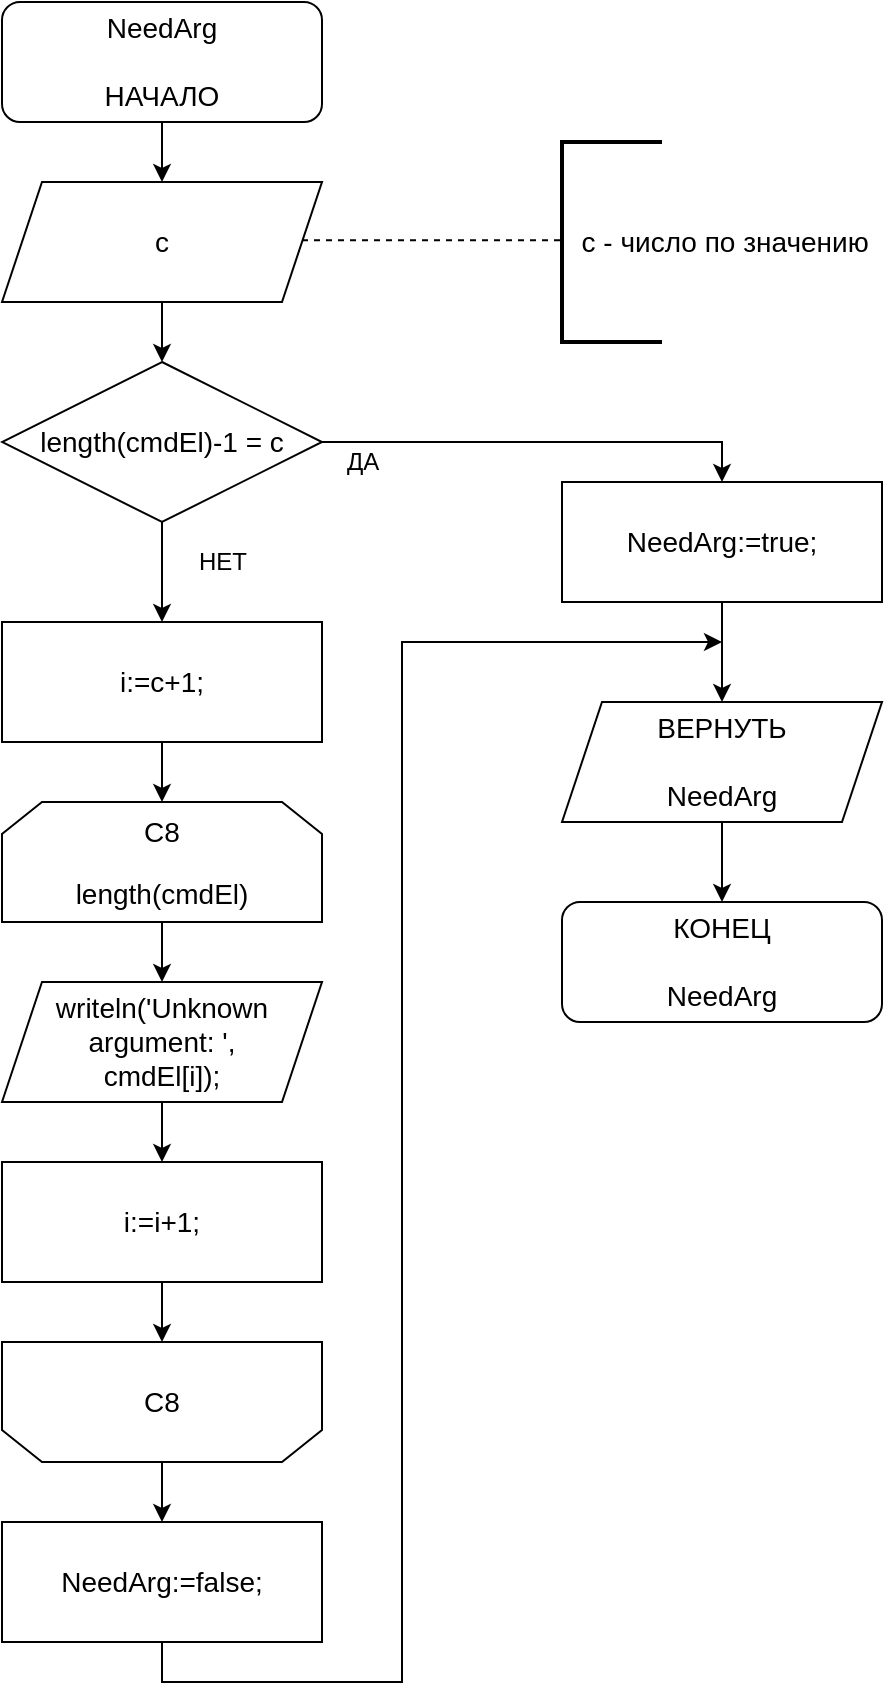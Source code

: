 <mxfile version="14.6.10" type="device"><diagram id="96orlEW-mCJXYNkqZgq1" name="Page-1"><mxGraphModel dx="1422" dy="705" grid="1" gridSize="10" guides="1" tooltips="1" connect="1" arrows="1" fold="1" page="1" pageScale="1" pageWidth="827" pageHeight="1169" math="0" shadow="0"><root><mxCell id="0"/><mxCell id="1" parent="0"/><mxCell id="Ie5iIuefQjDSops83lK0-5" style="edgeStyle=orthogonalEdgeStyle;rounded=0;orthogonalLoop=1;jettySize=auto;html=1;exitX=0.5;exitY=1;exitDx=0;exitDy=0;entryX=0.5;entryY=0;entryDx=0;entryDy=0;" edge="1" parent="1" source="Ie5iIuefQjDSops83lK0-1" target="Ie5iIuefQjDSops83lK0-2"><mxGeometry relative="1" as="geometry"/></mxCell><mxCell id="Ie5iIuefQjDSops83lK0-1" value="&lt;font style=&quot;font-size: 14px&quot;&gt;NeedArg&lt;br&gt;&lt;br&gt;НАЧАЛО&lt;/font&gt;" style="rounded=1;whiteSpace=wrap;html=1;" vertex="1" parent="1"><mxGeometry x="40" y="40" width="160" height="60" as="geometry"/></mxCell><mxCell id="Ie5iIuefQjDSops83lK0-7" style="edgeStyle=orthogonalEdgeStyle;rounded=0;orthogonalLoop=1;jettySize=auto;html=1;exitX=0.5;exitY=1;exitDx=0;exitDy=0;entryX=0.5;entryY=0;entryDx=0;entryDy=0;" edge="1" parent="1" source="Ie5iIuefQjDSops83lK0-2" target="Ie5iIuefQjDSops83lK0-6"><mxGeometry relative="1" as="geometry"/></mxCell><mxCell id="Ie5iIuefQjDSops83lK0-2" value="&lt;span style=&quot;font-size: 14px&quot;&gt;c&lt;/span&gt;" style="shape=parallelogram;perimeter=parallelogramPerimeter;whiteSpace=wrap;html=1;fixedSize=1;" vertex="1" parent="1"><mxGeometry x="40" y="130" width="160" height="60" as="geometry"/></mxCell><mxCell id="Ie5iIuefQjDSops83lK0-3" value="&lt;span style=&quot;font-size: 14px&quot;&gt;&amp;nbsp; c - число по значению&amp;nbsp;&lt;/span&gt;" style="strokeWidth=2;html=1;shape=mxgraph.flowchart.annotation_1;align=left;pointerEvents=1;" vertex="1" parent="1"><mxGeometry x="320" y="110" width="50" height="100" as="geometry"/></mxCell><mxCell id="Ie5iIuefQjDSops83lK0-4" value="" style="endArrow=none;dashed=1;html=1;rounded=0;edgeStyle=orthogonalEdgeStyle;" edge="1" parent="1"><mxGeometry width="50" height="50" relative="1" as="geometry"><mxPoint x="190" y="159.17" as="sourcePoint"/><mxPoint x="320" y="159.17" as="targetPoint"/></mxGeometry></mxCell><mxCell id="Ie5iIuefQjDSops83lK0-9" style="edgeStyle=orthogonalEdgeStyle;rounded=0;orthogonalLoop=1;jettySize=auto;html=1;exitX=0.5;exitY=1;exitDx=0;exitDy=0;entryX=0.5;entryY=0;entryDx=0;entryDy=0;" edge="1" parent="1" source="Ie5iIuefQjDSops83lK0-6" target="Ie5iIuefQjDSops83lK0-8"><mxGeometry relative="1" as="geometry"/></mxCell><mxCell id="Ie5iIuefQjDSops83lK0-25" style="edgeStyle=orthogonalEdgeStyle;rounded=0;orthogonalLoop=1;jettySize=auto;html=1;exitX=1;exitY=0.5;exitDx=0;exitDy=0;entryX=0.5;entryY=0;entryDx=0;entryDy=0;" edge="1" parent="1" source="Ie5iIuefQjDSops83lK0-6" target="Ie5iIuefQjDSops83lK0-24"><mxGeometry relative="1" as="geometry"/></mxCell><mxCell id="Ie5iIuefQjDSops83lK0-6" value="&lt;span style=&quot;font-size: 14px&quot;&gt;length(cmdEl)-1 = c&lt;/span&gt;" style="rhombus;whiteSpace=wrap;html=1;" vertex="1" parent="1"><mxGeometry x="40" y="220" width="160" height="80" as="geometry"/></mxCell><mxCell id="Ie5iIuefQjDSops83lK0-12" style="edgeStyle=orthogonalEdgeStyle;rounded=0;orthogonalLoop=1;jettySize=auto;html=1;exitX=0.5;exitY=1;exitDx=0;exitDy=0;entryX=0.5;entryY=0;entryDx=0;entryDy=0;" edge="1" parent="1" source="Ie5iIuefQjDSops83lK0-8" target="Ie5iIuefQjDSops83lK0-11"><mxGeometry relative="1" as="geometry"/></mxCell><mxCell id="Ie5iIuefQjDSops83lK0-8" value="&lt;font style=&quot;font-size: 14px&quot;&gt;i:=c+1;&lt;br&gt;&lt;/font&gt;" style="rounded=0;whiteSpace=wrap;html=1;" vertex="1" parent="1"><mxGeometry x="40" y="350" width="160" height="60" as="geometry"/></mxCell><mxCell id="Ie5iIuefQjDSops83lK0-10" value="НЕТ" style="text;html=1;align=center;verticalAlign=middle;resizable=0;points=[];autosize=1;strokeColor=none;" vertex="1" parent="1"><mxGeometry x="130" y="310" width="40" height="20" as="geometry"/></mxCell><mxCell id="Ie5iIuefQjDSops83lK0-14" style="edgeStyle=orthogonalEdgeStyle;rounded=0;orthogonalLoop=1;jettySize=auto;html=1;exitX=0.5;exitY=1;exitDx=0;exitDy=0;entryX=0.5;entryY=0;entryDx=0;entryDy=0;" edge="1" parent="1" source="Ie5iIuefQjDSops83lK0-11"><mxGeometry relative="1" as="geometry"><mxPoint x="120" y="530" as="targetPoint"/></mxGeometry></mxCell><mxCell id="Ie5iIuefQjDSops83lK0-11" value="&lt;font&gt;&lt;span style=&quot;font-size: 14px&quot;&gt;C8&lt;/span&gt;&lt;br&gt;&lt;br&gt;&lt;span style=&quot;font-size: 14px&quot;&gt;length(cmdEl)&lt;/span&gt;&lt;br&gt;&lt;/font&gt;" style="shape=loopLimit;whiteSpace=wrap;html=1;" vertex="1" parent="1"><mxGeometry x="40" y="440" width="160" height="60" as="geometry"/></mxCell><mxCell id="Ie5iIuefQjDSops83lK0-17" style="edgeStyle=orthogonalEdgeStyle;rounded=0;orthogonalLoop=1;jettySize=auto;html=1;exitX=0.5;exitY=1;exitDx=0;exitDy=0;entryX=0.5;entryY=0;entryDx=0;entryDy=0;" edge="1" parent="1" source="Ie5iIuefQjDSops83lK0-15" target="Ie5iIuefQjDSops83lK0-16"><mxGeometry relative="1" as="geometry"/></mxCell><mxCell id="Ie5iIuefQjDSops83lK0-15" value="&lt;span style=&quot;font-size: 14px&quot;&gt;writeln('Unknown argument: ', &lt;br&gt;cmdEl[i]);&lt;/span&gt;" style="shape=parallelogram;perimeter=parallelogramPerimeter;whiteSpace=wrap;html=1;fixedSize=1;" vertex="1" parent="1"><mxGeometry x="40" y="530" width="160" height="60" as="geometry"/></mxCell><mxCell id="Ie5iIuefQjDSops83lK0-19" style="edgeStyle=orthogonalEdgeStyle;rounded=0;orthogonalLoop=1;jettySize=auto;html=1;exitX=0.5;exitY=1;exitDx=0;exitDy=0;entryX=0.5;entryY=1;entryDx=0;entryDy=0;" edge="1" parent="1" source="Ie5iIuefQjDSops83lK0-16" target="Ie5iIuefQjDSops83lK0-18"><mxGeometry relative="1" as="geometry"/></mxCell><mxCell id="Ie5iIuefQjDSops83lK0-16" value="&lt;font style=&quot;font-size: 14px&quot;&gt;i:=i+1;&lt;br&gt;&lt;/font&gt;" style="rounded=0;whiteSpace=wrap;html=1;" vertex="1" parent="1"><mxGeometry x="40" y="620" width="160" height="60" as="geometry"/></mxCell><mxCell id="Ie5iIuefQjDSops83lK0-22" style="edgeStyle=orthogonalEdgeStyle;rounded=0;orthogonalLoop=1;jettySize=auto;html=1;exitX=0.5;exitY=0;exitDx=0;exitDy=0;entryX=0.5;entryY=0;entryDx=0;entryDy=0;" edge="1" parent="1" source="Ie5iIuefQjDSops83lK0-18" target="Ie5iIuefQjDSops83lK0-21"><mxGeometry relative="1" as="geometry"/></mxCell><mxCell id="Ie5iIuefQjDSops83lK0-18" value="&lt;font&gt;&lt;span style=&quot;font-size: 14px&quot;&gt;C8&lt;/span&gt;&lt;br&gt;&lt;/font&gt;" style="shape=loopLimit;whiteSpace=wrap;html=1;direction=west;" vertex="1" parent="1"><mxGeometry x="40" y="710" width="160" height="60" as="geometry"/></mxCell><mxCell id="Ie5iIuefQjDSops83lK0-29" style="edgeStyle=orthogonalEdgeStyle;rounded=0;orthogonalLoop=1;jettySize=auto;html=1;exitX=0.5;exitY=1;exitDx=0;exitDy=0;" edge="1" parent="1" source="Ie5iIuefQjDSops83lK0-21"><mxGeometry relative="1" as="geometry"><mxPoint x="400" y="360" as="targetPoint"/><Array as="points"><mxPoint x="120" y="880"/><mxPoint x="240" y="880"/><mxPoint x="240" y="360"/></Array></mxGeometry></mxCell><mxCell id="Ie5iIuefQjDSops83lK0-21" value="&lt;font style=&quot;font-size: 14px&quot;&gt;NeedArg:=false;&lt;br&gt;&lt;/font&gt;" style="rounded=0;whiteSpace=wrap;html=1;" vertex="1" parent="1"><mxGeometry x="40" y="800" width="160" height="60" as="geometry"/></mxCell><mxCell id="Ie5iIuefQjDSops83lK0-28" style="edgeStyle=orthogonalEdgeStyle;rounded=0;orthogonalLoop=1;jettySize=auto;html=1;exitX=0.5;exitY=1;exitDx=0;exitDy=0;entryX=0.5;entryY=0;entryDx=0;entryDy=0;" edge="1" parent="1" source="Ie5iIuefQjDSops83lK0-24" target="Ie5iIuefQjDSops83lK0-27"><mxGeometry relative="1" as="geometry"/></mxCell><mxCell id="Ie5iIuefQjDSops83lK0-24" value="&lt;font style=&quot;font-size: 14px&quot;&gt;NeedArg:=true;&lt;br&gt;&lt;/font&gt;" style="rounded=0;whiteSpace=wrap;html=1;" vertex="1" parent="1"><mxGeometry x="320" y="280" width="160" height="60" as="geometry"/></mxCell><mxCell id="Ie5iIuefQjDSops83lK0-26" value="ДА" style="text;html=1;align=center;verticalAlign=middle;resizable=0;points=[];autosize=1;strokeColor=none;" vertex="1" parent="1"><mxGeometry x="205" y="260" width="30" height="20" as="geometry"/></mxCell><mxCell id="Ie5iIuefQjDSops83lK0-31" style="edgeStyle=orthogonalEdgeStyle;rounded=0;orthogonalLoop=1;jettySize=auto;html=1;exitX=0.5;exitY=1;exitDx=0;exitDy=0;entryX=0.5;entryY=0;entryDx=0;entryDy=0;" edge="1" parent="1" source="Ie5iIuefQjDSops83lK0-27" target="Ie5iIuefQjDSops83lK0-30"><mxGeometry relative="1" as="geometry"/></mxCell><mxCell id="Ie5iIuefQjDSops83lK0-27" value="&lt;span style=&quot;font-size: 14px&quot;&gt;ВЕРНУТЬ&lt;br&gt;&lt;br&gt;NeedArg&lt;br&gt;&lt;/span&gt;" style="shape=parallelogram;perimeter=parallelogramPerimeter;whiteSpace=wrap;html=1;fixedSize=1;" vertex="1" parent="1"><mxGeometry x="320" y="390" width="160" height="60" as="geometry"/></mxCell><mxCell id="Ie5iIuefQjDSops83lK0-30" value="&lt;font style=&quot;font-size: 14px&quot;&gt;КОНЕЦ&lt;br&gt;&lt;br&gt;NeedArg&lt;br&gt;&lt;/font&gt;" style="rounded=1;whiteSpace=wrap;html=1;" vertex="1" parent="1"><mxGeometry x="320" y="490" width="160" height="60" as="geometry"/></mxCell></root></mxGraphModel></diagram></mxfile>